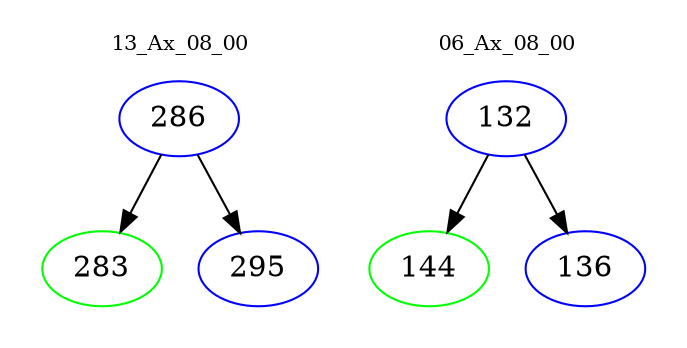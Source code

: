 digraph{
subgraph cluster_0 {
color = white
label = "13_Ax_08_00";
fontsize=10;
T0_286 [label="286", color="blue"]
T0_286 -> T0_283 [color="black"]
T0_283 [label="283", color="green"]
T0_286 -> T0_295 [color="black"]
T0_295 [label="295", color="blue"]
}
subgraph cluster_1 {
color = white
label = "06_Ax_08_00";
fontsize=10;
T1_132 [label="132", color="blue"]
T1_132 -> T1_144 [color="black"]
T1_144 [label="144", color="green"]
T1_132 -> T1_136 [color="black"]
T1_136 [label="136", color="blue"]
}
}
